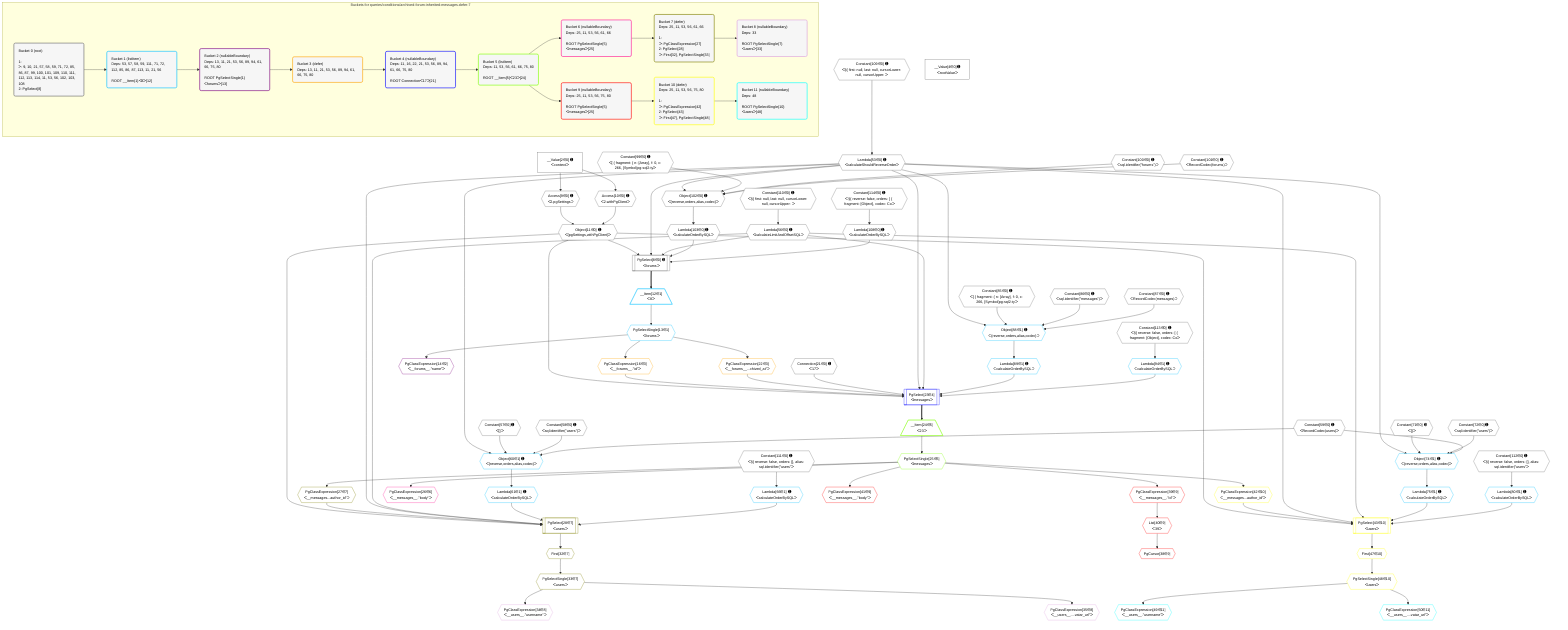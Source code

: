 %%{init: {'themeVariables': { 'fontSize': '12px'}}}%%
graph TD
    classDef path fill:#eee,stroke:#000,color:#000
    classDef plan fill:#fff,stroke-width:1px,color:#000
    classDef itemplan fill:#fff,stroke-width:2px,color:#000
    classDef unbatchedplan fill:#dff,stroke-width:1px,color:#000
    classDef sideeffectplan fill:#fcc,stroke-width:2px,color:#000
    classDef bucket fill:#f6f6f6,color:#000,stroke-width:2px,text-align:left


    %% plan dependencies
    PgSelect8[["PgSelect[8∈0] ➊<br />ᐸforumsᐳ"]]:::plan
    Object11{{"Object[11∈0] ➊<br />ᐸ{pgSettings,withPgClient}ᐳ"}}:::plan
    Lambda53{{"Lambda[53∈0] ➊<br />ᐸcalculateShouldReverseOrderᐳ"}}:::plan
    Lambda56{{"Lambda[56∈0] ➊<br />ᐸcalculateLimitAndOffsetSQLᐳ"}}:::plan
    Lambda103{{"Lambda[103∈0] ➊<br />ᐸcalculateOrderBySQLᐳ"}}:::plan
    Lambda108{{"Lambda[108∈0] ➊<br />ᐸcalculateOrderBySQLᐳ"}}:::plan
    Object11 & Lambda53 & Lambda56 & Lambda103 & Lambda108 --> PgSelect8
    Object102{{"Object[102∈0] ➊<br />ᐸ{reverse,orders,alias,codec}ᐳ"}}:::plan
    Constant99{{"Constant[99∈0] ➊<br />ᐸ[ { fragment: { n: [Array], f: 0, c: 266, [Symbol(pg-sql2-tyᐳ"}}:::plan
    Constant100{{"Constant[100∈0] ➊<br />ᐸsql.identifier(”forums”)ᐳ"}}:::plan
    Constant101{{"Constant[101∈0] ➊<br />ᐸRecordCodec(forums)ᐳ"}}:::plan
    Lambda53 & Constant99 & Constant100 & Constant101 --> Object102
    Access9{{"Access[9∈0] ➊<br />ᐸ2.pgSettingsᐳ"}}:::plan
    Access10{{"Access[10∈0] ➊<br />ᐸ2.withPgClientᐳ"}}:::plan
    Access9 & Access10 --> Object11
    __Value2["__Value[2∈0] ➊<br />ᐸcontextᐳ"]:::plan
    __Value2 --> Access9
    __Value2 --> Access10
    Constant109{{"Constant[109∈0] ➊<br />ᐸ§{ first: null, last: null, cursorLower: null, cursorUpper: ᐳ"}}:::plan
    Constant109 --> Lambda53
    Constant110{{"Constant[110∈0] ➊<br />ᐸ§{ first: null, last: null, cursorLower: null, cursorUpper: ᐳ"}}:::plan
    Constant110 --> Lambda56
    Object102 --> Lambda103
    Constant114{{"Constant[114∈0] ➊<br />ᐸ§{ reverse: false, orders: [ { fragment: [Object], codec: Coᐳ"}}:::plan
    Constant114 --> Lambda108
    __Value4["__Value[4∈0] ➊<br />ᐸrootValueᐳ"]:::plan
    Connection21{{"Connection[21∈0] ➊<br />ᐸ17ᐳ"}}:::plan
    Constant57{{"Constant[57∈0] ➊<br />ᐸ[]ᐳ"}}:::plan
    Constant58{{"Constant[58∈0] ➊<br />ᐸsql.identifier(”users”)ᐳ"}}:::plan
    Constant59{{"Constant[59∈0] ➊<br />ᐸRecordCodec(users)ᐳ"}}:::plan
    Constant71{{"Constant[71∈0] ➊<br />ᐸ[]ᐳ"}}:::plan
    Constant72{{"Constant[72∈0] ➊<br />ᐸsql.identifier(”users”)ᐳ"}}:::plan
    Constant85{{"Constant[85∈0] ➊<br />ᐸ[ { fragment: { n: [Array], f: 0, c: 266, [Symbol(pg-sql2-tyᐳ"}}:::plan
    Constant86{{"Constant[86∈0] ➊<br />ᐸsql.identifier(”messages”)ᐳ"}}:::plan
    Constant87{{"Constant[87∈0] ➊<br />ᐸRecordCodec(messages)ᐳ"}}:::plan
    Constant111{{"Constant[111∈0] ➊<br />ᐸ§{ reverse: false, orders: [], alias: sql.identifier(”users”ᐳ"}}:::plan
    Constant112{{"Constant[112∈0] ➊<br />ᐸ§{ reverse: false, orders: [], alias: sql.identifier(”users”ᐳ"}}:::plan
    Constant113{{"Constant[113∈0] ➊<br />ᐸ§{ reverse: false, orders: [ { fragment: [Object], codec: Coᐳ"}}:::plan
    Object60{{"Object[60∈1] ➊<br />ᐸ{reverse,orders,alias,codec}ᐳ"}}:::plan
    Lambda53 & Constant57 & Constant58 & Constant59 --> Object60
    Object74{{"Object[74∈1] ➊<br />ᐸ{reverse,orders,alias,codec}ᐳ"}}:::plan
    Lambda53 & Constant71 & Constant72 & Constant59 --> Object74
    Object88{{"Object[88∈1] ➊<br />ᐸ{reverse,orders,alias,codec}ᐳ"}}:::plan
    Lambda53 & Constant85 & Constant86 & Constant87 --> Object88
    __Item12[/"__Item[12∈1]<br />ᐸ8ᐳ"\]:::itemplan
    PgSelect8 ==> __Item12
    PgSelectSingle13{{"PgSelectSingle[13∈1]<br />ᐸforumsᐳ"}}:::plan
    __Item12 --> PgSelectSingle13
    Lambda61{{"Lambda[61∈1] ➊<br />ᐸcalculateOrderBySQLᐳ"}}:::plan
    Object60 --> Lambda61
    Lambda66{{"Lambda[66∈1] ➊<br />ᐸcalculateOrderBySQLᐳ"}}:::plan
    Constant111 --> Lambda66
    Lambda75{{"Lambda[75∈1] ➊<br />ᐸcalculateOrderBySQLᐳ"}}:::plan
    Object74 --> Lambda75
    Lambda80{{"Lambda[80∈1] ➊<br />ᐸcalculateOrderBySQLᐳ"}}:::plan
    Constant112 --> Lambda80
    Lambda89{{"Lambda[89∈1] ➊<br />ᐸcalculateOrderBySQLᐳ"}}:::plan
    Object88 --> Lambda89
    Lambda94{{"Lambda[94∈1] ➊<br />ᐸcalculateOrderBySQLᐳ"}}:::plan
    Constant113 --> Lambda94
    PgClassExpression14{{"PgClassExpression[14∈2]<br />ᐸ__forums__.”name”ᐳ"}}:::plan
    PgSelectSingle13 --> PgClassExpression14
    PgClassExpression16{{"PgClassExpression[16∈3]<br />ᐸ__forums__.”id”ᐳ"}}:::plan
    PgSelectSingle13 --> PgClassExpression16
    PgClassExpression22{{"PgClassExpression[22∈3]<br />ᐸ__forums__...chived_at”ᐳ"}}:::plan
    PgSelectSingle13 --> PgClassExpression22
    PgSelect23[["PgSelect[23∈4]<br />ᐸmessagesᐳ"]]:::plan
    Object11 & PgClassExpression16 & PgClassExpression22 & Connection21 & Lambda53 & Lambda56 & Lambda89 & Lambda94 --> PgSelect23
    __Item24[/"__Item[24∈5]<br />ᐸ23ᐳ"\]:::itemplan
    PgSelect23 ==> __Item24
    PgSelectSingle25{{"PgSelectSingle[25∈5]<br />ᐸmessagesᐳ"}}:::plan
    __Item24 --> PgSelectSingle25
    PgClassExpression26{{"PgClassExpression[26∈6]<br />ᐸ__messages__.”body”ᐳ"}}:::plan
    PgSelectSingle25 --> PgClassExpression26
    PgSelect28[["PgSelect[28∈7]<br />ᐸusersᐳ"]]:::plan
    PgClassExpression27{{"PgClassExpression[27∈7]<br />ᐸ__messages...author_id”ᐳ"}}:::plan
    Object11 & PgClassExpression27 & Lambda53 & Lambda56 & Lambda61 & Lambda66 --> PgSelect28
    PgSelectSingle25 --> PgClassExpression27
    First32{{"First[32∈7]"}}:::plan
    PgSelect28 --> First32
    PgSelectSingle33{{"PgSelectSingle[33∈7]<br />ᐸusersᐳ"}}:::plan
    First32 --> PgSelectSingle33
    PgClassExpression34{{"PgClassExpression[34∈8]<br />ᐸ__users__.”username”ᐳ"}}:::plan
    PgSelectSingle33 --> PgClassExpression34
    PgClassExpression35{{"PgClassExpression[35∈8]<br />ᐸ__users__....vatar_url”ᐳ"}}:::plan
    PgSelectSingle33 --> PgClassExpression35
    PgCursor38{{"PgCursor[38∈9]"}}:::plan
    List40{{"List[40∈9]<br />ᐸ39ᐳ"}}:::plan
    List40 --> PgCursor38
    PgClassExpression39{{"PgClassExpression[39∈9]<br />ᐸ__messages__.”id”ᐳ"}}:::plan
    PgSelectSingle25 --> PgClassExpression39
    PgClassExpression39 --> List40
    PgClassExpression41{{"PgClassExpression[41∈9]<br />ᐸ__messages__.”body”ᐳ"}}:::plan
    PgSelectSingle25 --> PgClassExpression41
    PgSelect43[["PgSelect[43∈10]<br />ᐸusersᐳ"]]:::plan
    PgClassExpression42{{"PgClassExpression[42∈10]<br />ᐸ__messages...author_id”ᐳ"}}:::plan
    Object11 & PgClassExpression42 & Lambda53 & Lambda56 & Lambda75 & Lambda80 --> PgSelect43
    PgSelectSingle25 --> PgClassExpression42
    First47{{"First[47∈10]"}}:::plan
    PgSelect43 --> First47
    PgSelectSingle48{{"PgSelectSingle[48∈10]<br />ᐸusersᐳ"}}:::plan
    First47 --> PgSelectSingle48
    PgClassExpression49{{"PgClassExpression[49∈11]<br />ᐸ__users__.”username”ᐳ"}}:::plan
    PgSelectSingle48 --> PgClassExpression49
    PgClassExpression50{{"PgClassExpression[50∈11]<br />ᐸ__users__....vatar_url”ᐳ"}}:::plan
    PgSelectSingle48 --> PgClassExpression50

    %% define steps

    subgraph "Buckets for queries/conditions/archived-forum-inherited-messages.defer-7"
    Bucket0("Bucket 0 (root)<br /><br />1: <br />ᐳ: 9, 10, 21, 57, 58, 59, 71, 72, 85, 86, 87, 99, 100, 101, 109, 110, 111, 112, 113, 114, 11, 53, 56, 102, 103, 108<br />2: PgSelect[8]"):::bucket
    classDef bucket0 stroke:#696969
    class Bucket0,__Value2,__Value4,PgSelect8,Access9,Access10,Object11,Connection21,Lambda53,Lambda56,Constant57,Constant58,Constant59,Constant71,Constant72,Constant85,Constant86,Constant87,Constant99,Constant100,Constant101,Object102,Lambda103,Lambda108,Constant109,Constant110,Constant111,Constant112,Constant113,Constant114 bucket0
    Bucket1("Bucket 1 (listItem)<br />Deps: 53, 57, 58, 59, 111, 71, 72, 112, 85, 86, 87, 113, 11, 21, 56<br /><br />ROOT __Item{1}ᐸ8ᐳ[12]"):::bucket
    classDef bucket1 stroke:#00bfff
    class Bucket1,__Item12,PgSelectSingle13,Object60,Lambda61,Lambda66,Object74,Lambda75,Lambda80,Object88,Lambda89,Lambda94 bucket1
    Bucket2("Bucket 2 (nullableBoundary)<br />Deps: 13, 11, 21, 53, 56, 89, 94, 61, 66, 75, 80<br /><br />ROOT PgSelectSingle{1}ᐸforumsᐳ[13]"):::bucket
    classDef bucket2 stroke:#7f007f
    class Bucket2,PgClassExpression14 bucket2
    Bucket3("Bucket 3 (defer)<br />Deps: 13, 11, 21, 53, 56, 89, 94, 61, 66, 75, 80"):::bucket
    classDef bucket3 stroke:#ffa500
    class Bucket3,PgClassExpression16,PgClassExpression22 bucket3
    Bucket4("Bucket 4 (nullableBoundary)<br />Deps: 11, 16, 22, 21, 53, 56, 89, 94, 61, 66, 75, 80<br /><br />ROOT Connectionᐸ17ᐳ[21]"):::bucket
    classDef bucket4 stroke:#0000ff
    class Bucket4,PgSelect23 bucket4
    Bucket5("Bucket 5 (listItem)<br />Deps: 11, 53, 56, 61, 66, 75, 80<br /><br />ROOT __Item{5}ᐸ23ᐳ[24]"):::bucket
    classDef bucket5 stroke:#7fff00
    class Bucket5,__Item24,PgSelectSingle25 bucket5
    Bucket6("Bucket 6 (nullableBoundary)<br />Deps: 25, 11, 53, 56, 61, 66<br /><br />ROOT PgSelectSingle{5}ᐸmessagesᐳ[25]"):::bucket
    classDef bucket6 stroke:#ff1493
    class Bucket6,PgClassExpression26 bucket6
    Bucket7("Bucket 7 (defer)<br />Deps: 25, 11, 53, 56, 61, 66<br /><br />1: <br />ᐳ: PgClassExpression[27]<br />2: PgSelect[28]<br />ᐳ: First[32], PgSelectSingle[33]"):::bucket
    classDef bucket7 stroke:#808000
    class Bucket7,PgClassExpression27,PgSelect28,First32,PgSelectSingle33 bucket7
    Bucket8("Bucket 8 (nullableBoundary)<br />Deps: 33<br /><br />ROOT PgSelectSingle{7}ᐸusersᐳ[33]"):::bucket
    classDef bucket8 stroke:#dda0dd
    class Bucket8,PgClassExpression34,PgClassExpression35 bucket8
    Bucket9("Bucket 9 (nullableBoundary)<br />Deps: 25, 11, 53, 56, 75, 80<br /><br />ROOT PgSelectSingle{5}ᐸmessagesᐳ[25]"):::bucket
    classDef bucket9 stroke:#ff0000
    class Bucket9,PgCursor38,PgClassExpression39,List40,PgClassExpression41 bucket9
    Bucket10("Bucket 10 (defer)<br />Deps: 25, 11, 53, 56, 75, 80<br /><br />1: <br />ᐳ: PgClassExpression[42]<br />2: PgSelect[43]<br />ᐳ: First[47], PgSelectSingle[48]"):::bucket
    classDef bucket10 stroke:#ffff00
    class Bucket10,PgClassExpression42,PgSelect43,First47,PgSelectSingle48 bucket10
    Bucket11("Bucket 11 (nullableBoundary)<br />Deps: 48<br /><br />ROOT PgSelectSingle{10}ᐸusersᐳ[48]"):::bucket
    classDef bucket11 stroke:#00ffff
    class Bucket11,PgClassExpression49,PgClassExpression50 bucket11
    Bucket0 --> Bucket1
    Bucket1 --> Bucket2
    Bucket2 --> Bucket3
    Bucket3 --> Bucket4
    Bucket4 --> Bucket5
    Bucket5 --> Bucket6 & Bucket9
    Bucket6 --> Bucket7
    Bucket7 --> Bucket8
    Bucket9 --> Bucket10
    Bucket10 --> Bucket11
    end